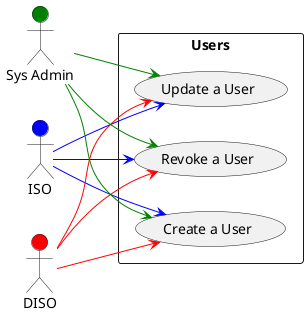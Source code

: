 @startuml
left to right direction
actor "ISO" as iso #blue
actor "DISO" as diso #red
actor "Sys Admin" as sa #green
rectangle Users {
  usecase "Create a User" as UC1
  usecase "Update a User" as UC2
  usecase "Revoke a User" as UC3
}
iso -[#blue]-> UC1
iso -[#blue]-> UC2
iso -[#blue]-> UC3
diso -[#red]-> UC1
diso -[#red]-> UC2
diso -[#red]-> UC3
sa -[#green]-> UC1
sa -[#green]-> UC2
sa -[#green]-> UC3
@enduml